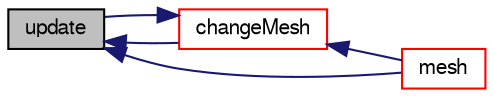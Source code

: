 digraph "update"
{
  bgcolor="transparent";
  edge [fontname="FreeSans",fontsize="10",labelfontname="FreeSans",labelfontsize="10"];
  node [fontname="FreeSans",fontsize="10",shape=record];
  rankdir="LR";
  Node414 [label="update",height=0.2,width=0.4,color="black", fillcolor="grey75", style="filled", fontcolor="black"];
  Node414 -> Node415 [dir="back",color="midnightblue",fontsize="10",style="solid",fontname="FreeSans"];
  Node415 [label="changeMesh",height=0.2,width=0.4,color="red",URL="$a21734.html#ab42e5233705f618d6994589102b1103c"];
  Node415 -> Node418 [dir="back",color="midnightblue",fontsize="10",style="solid",fontname="FreeSans"];
  Node418 [label="mesh",height=0.2,width=0.4,color="red",URL="$a21734.html#ae78c91f8ff731c07ccc4351d9fe861ba",tooltip="Return the mesh reference. "];
  Node415 -> Node414 [dir="back",color="midnightblue",fontsize="10",style="solid",fontname="FreeSans"];
  Node414 -> Node418 [dir="back",color="midnightblue",fontsize="10",style="solid",fontname="FreeSans"];
}
